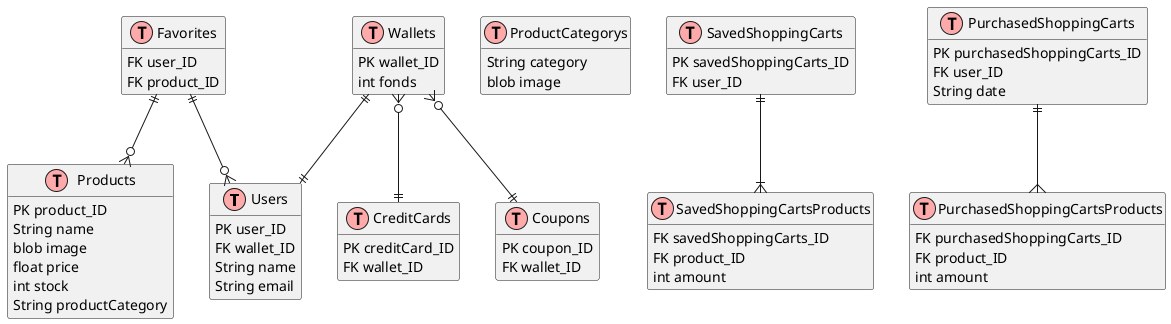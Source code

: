 @startuml
!define table(x) class x << (T,#FFAAAA) >>
hide methods
hide stereotypes

table(Users) {
    PK user_ID
    FK wallet_ID
    String name
    String email
}

table(Products) {
    PK product_ID
    String name
    blob image
    float price
    int stock
    String productCategory
}

table(Favorites) {
    FK user_ID
    FK product_ID
}

table(Wallets) {
    PK wallet_ID
    int fonds
}

table(CreditCards) {
    PK creditCard_ID
    FK wallet_ID
}

table(Coupons) {
    PK coupon_ID
    FK wallet_ID
}

table(ProductCategorys) {
    String category
    blob image
}

table(SavedShoppingCarts) {
    PK savedShoppingCarts_ID
    FK user_ID
}

table(SavedShoppingCartsProducts){
    FK savedShoppingCarts_ID
    FK product_ID
    int amount
}

table(PurchasedShoppingCarts) {
    PK purchasedShoppingCarts_ID
    FK user_ID
    String date
}

table(PurchasedShoppingCartsProducts) {
    FK purchasedShoppingCarts_ID
    FK product_ID
    int amount
}

Wallets ||--|| Users
Wallets }o--|| CreditCards
Wallets }o--|| Coupons

Favorites ||--o{ Users
Favorites ||--o{ Products

SavedShoppingCarts ||--|{ SavedShoppingCartsProducts
PurchasedShoppingCarts ||--{ PurchasedShoppingCartsProducts

@enduml